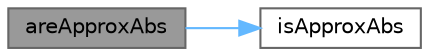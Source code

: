 digraph "areApproxAbs"
{
 // LATEX_PDF_SIZE
  bgcolor="transparent";
  edge [fontname=Helvetica,fontsize=10,labelfontname=Helvetica,labelfontsize=10];
  node [fontname=Helvetica,fontsize=10,shape=box,height=0.2,width=0.4];
  rankdir="LR";
  Node1 [id="Node000001",label="areApproxAbs",height=0.2,width=0.4,color="gray40", fillcolor="grey60", style="filled", fontcolor="black",tooltip=" "];
  Node1 -> Node2 [id="edge1_Node000001_Node000002",color="steelblue1",style="solid",tooltip=" "];
  Node2 [id="Node000002",label="isApproxAbs",height=0.2,width=0.4,color="grey40", fillcolor="white", style="filled",URL="$packetmath_8cpp.html#a0ce31a4524b11b96adc1a987a32c585f",tooltip=" "];
}
